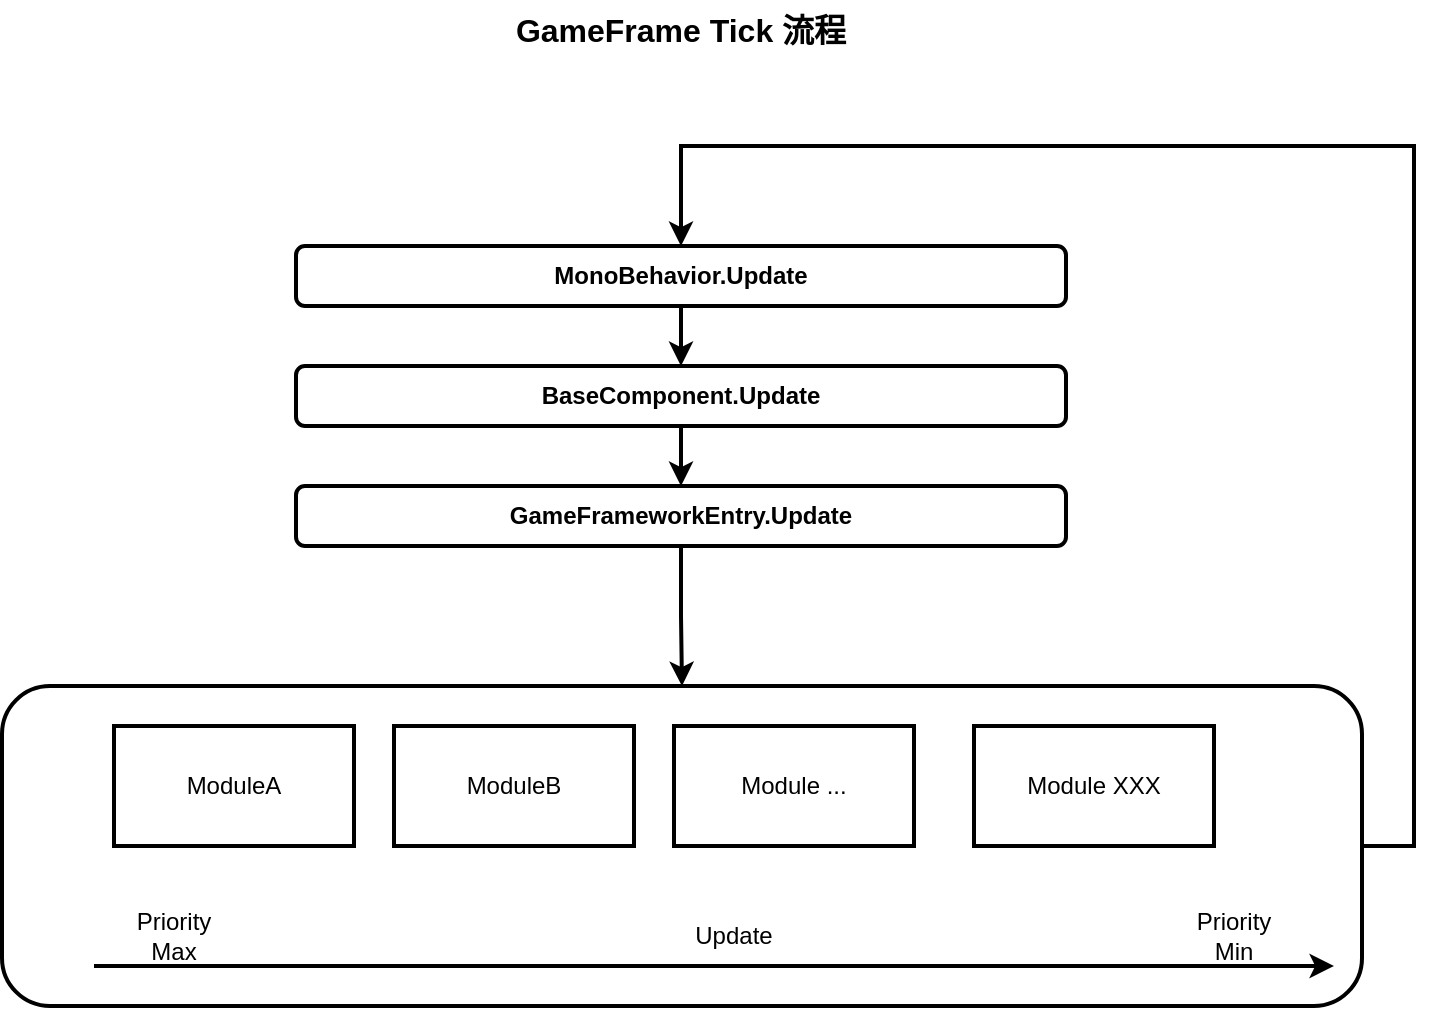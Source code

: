 <mxfile version="22.1.21" type="github">
  <diagram name="第 1 页" id="Wv2GHdDbenU-RjBPxYpL">
    <mxGraphModel dx="1343" dy="707" grid="1" gridSize="10" guides="1" tooltips="1" connect="1" arrows="1" fold="1" page="1" pageScale="1" pageWidth="827" pageHeight="1169" math="0" shadow="0">
      <root>
        <mxCell id="0" />
        <mxCell id="1" parent="0" />
        <mxCell id="yr4O7Iwp1ujw8mo6jGKK-13" value="GameFrame Tick 流程" style="text;html=1;align=center;verticalAlign=middle;whiteSpace=wrap;rounded=1;labelBackgroundColor=none;fontStyle=1;fontSize=16;strokeWidth=2;" vertex="1" parent="1">
          <mxGeometry x="316" y="7" width="195" height="30" as="geometry" />
        </mxCell>
        <mxCell id="yr4O7Iwp1ujw8mo6jGKK-54" value="" style="edgeStyle=orthogonalEdgeStyle;rounded=0;orthogonalLoop=1;jettySize=auto;html=1;entryX=0.5;entryY=0;entryDx=0;entryDy=0;labelBackgroundColor=none;fontColor=default;strokeWidth=2;" edge="1" parent="1" source="yr4O7Iwp1ujw8mo6jGKK-15" target="yr4O7Iwp1ujw8mo6jGKK-37">
          <mxGeometry relative="1" as="geometry" />
        </mxCell>
        <mxCell id="yr4O7Iwp1ujw8mo6jGKK-15" value="MonoBehavior.Update" style="rounded=1;whiteSpace=wrap;html=1;labelBackgroundColor=none;fontStyle=1;strokeWidth=2;" vertex="1" parent="1">
          <mxGeometry x="221" y="130" width="385" height="30" as="geometry" />
        </mxCell>
        <mxCell id="yr4O7Iwp1ujw8mo6jGKK-56" value="" style="edgeStyle=orthogonalEdgeStyle;rounded=0;orthogonalLoop=1;jettySize=auto;html=1;labelBackgroundColor=none;fontColor=default;strokeWidth=2;" edge="1" parent="1" source="yr4O7Iwp1ujw8mo6jGKK-37" target="yr4O7Iwp1ujw8mo6jGKK-38">
          <mxGeometry relative="1" as="geometry" />
        </mxCell>
        <mxCell id="yr4O7Iwp1ujw8mo6jGKK-37" value="BaseComponent.Update" style="rounded=1;whiteSpace=wrap;html=1;labelBackgroundColor=none;fontStyle=1;strokeWidth=2;" vertex="1" parent="1">
          <mxGeometry x="221" y="190" width="385" height="30" as="geometry" />
        </mxCell>
        <mxCell id="yr4O7Iwp1ujw8mo6jGKK-57" value="" style="edgeStyle=orthogonalEdgeStyle;rounded=0;orthogonalLoop=1;jettySize=auto;html=1;entryX=0.5;entryY=0;entryDx=0;entryDy=0;labelBackgroundColor=none;fontColor=default;strokeWidth=2;" edge="1" parent="1" source="yr4O7Iwp1ujw8mo6jGKK-38" target="yr4O7Iwp1ujw8mo6jGKK-40">
          <mxGeometry relative="1" as="geometry" />
        </mxCell>
        <mxCell id="yr4O7Iwp1ujw8mo6jGKK-38" value="GameFrameworkEntry.Update" style="rounded=1;whiteSpace=wrap;html=1;labelBackgroundColor=none;fontStyle=1;strokeWidth=2;" vertex="1" parent="1">
          <mxGeometry x="221" y="250" width="385" height="30" as="geometry" />
        </mxCell>
        <mxCell id="yr4O7Iwp1ujw8mo6jGKK-40" value="" style="rounded=1;whiteSpace=wrap;html=1;labelBackgroundColor=none;fontStyle=1;strokeWidth=2;" vertex="1" parent="1">
          <mxGeometry x="74" y="350" width="680" height="160" as="geometry" />
        </mxCell>
        <mxCell id="yr4O7Iwp1ujw8mo6jGKK-41" value="ModuleA" style="rounded=0;whiteSpace=wrap;html=1;labelBackgroundColor=none;strokeWidth=2;" vertex="1" parent="1">
          <mxGeometry x="130" y="370" width="120" height="60" as="geometry" />
        </mxCell>
        <mxCell id="yr4O7Iwp1ujw8mo6jGKK-42" value="ModuleB" style="rounded=0;whiteSpace=wrap;html=1;labelBackgroundColor=none;strokeWidth=2;" vertex="1" parent="1">
          <mxGeometry x="270" y="370" width="120" height="60" as="geometry" />
        </mxCell>
        <mxCell id="yr4O7Iwp1ujw8mo6jGKK-43" value="Module ..." style="rounded=0;whiteSpace=wrap;html=1;labelBackgroundColor=none;strokeWidth=2;" vertex="1" parent="1">
          <mxGeometry x="410" y="370" width="120" height="60" as="geometry" />
        </mxCell>
        <mxCell id="yr4O7Iwp1ujw8mo6jGKK-44" value="Module XXX" style="rounded=0;whiteSpace=wrap;html=1;labelBackgroundColor=none;strokeWidth=2;" vertex="1" parent="1">
          <mxGeometry x="560" y="370" width="120" height="60" as="geometry" />
        </mxCell>
        <mxCell id="yr4O7Iwp1ujw8mo6jGKK-51" value="" style="group;labelBackgroundColor=none;strokeWidth=2;" vertex="1" connectable="0" parent="1">
          <mxGeometry x="120" y="460" width="620" height="30" as="geometry" />
        </mxCell>
        <mxCell id="yr4O7Iwp1ujw8mo6jGKK-46" value="" style="endArrow=classic;html=1;rounded=0;labelBackgroundColor=none;fontColor=default;strokeWidth=2;" edge="1" parent="yr4O7Iwp1ujw8mo6jGKK-51">
          <mxGeometry width="50" height="50" relative="1" as="geometry">
            <mxPoint y="30" as="sourcePoint" />
            <mxPoint x="620" y="30" as="targetPoint" />
          </mxGeometry>
        </mxCell>
        <mxCell id="yr4O7Iwp1ujw8mo6jGKK-48" value="Update" style="text;html=1;align=center;verticalAlign=middle;whiteSpace=wrap;rounded=0;labelBackgroundColor=none;strokeWidth=2;" vertex="1" parent="yr4O7Iwp1ujw8mo6jGKK-51">
          <mxGeometry x="290" width="60" height="30" as="geometry" />
        </mxCell>
        <mxCell id="yr4O7Iwp1ujw8mo6jGKK-49" value="Priority Max" style="text;html=1;align=center;verticalAlign=middle;whiteSpace=wrap;rounded=0;labelBackgroundColor=none;strokeWidth=2;" vertex="1" parent="yr4O7Iwp1ujw8mo6jGKK-51">
          <mxGeometry x="10" width="60" height="30" as="geometry" />
        </mxCell>
        <mxCell id="yr4O7Iwp1ujw8mo6jGKK-50" value="Priority Min" style="text;html=1;align=center;verticalAlign=middle;whiteSpace=wrap;rounded=0;labelBackgroundColor=none;strokeWidth=2;" vertex="1" parent="yr4O7Iwp1ujw8mo6jGKK-51">
          <mxGeometry x="540" width="60" height="30" as="geometry" />
        </mxCell>
        <mxCell id="yr4O7Iwp1ujw8mo6jGKK-55" style="edgeStyle=orthogonalEdgeStyle;rounded=0;orthogonalLoop=1;jettySize=auto;html=1;exitX=1;exitY=0.5;exitDx=0;exitDy=0;entryX=0.5;entryY=0;entryDx=0;entryDy=0;labelBackgroundColor=none;fontColor=default;strokeWidth=2;" edge="1" parent="1" source="yr4O7Iwp1ujw8mo6jGKK-40" target="yr4O7Iwp1ujw8mo6jGKK-15">
          <mxGeometry relative="1" as="geometry">
            <mxPoint x="680" y="120" as="sourcePoint" />
            <mxPoint x="670" y="280" as="targetPoint" />
            <Array as="points">
              <mxPoint x="780" y="80" />
              <mxPoint x="414" y="80" />
            </Array>
          </mxGeometry>
        </mxCell>
      </root>
    </mxGraphModel>
  </diagram>
</mxfile>
